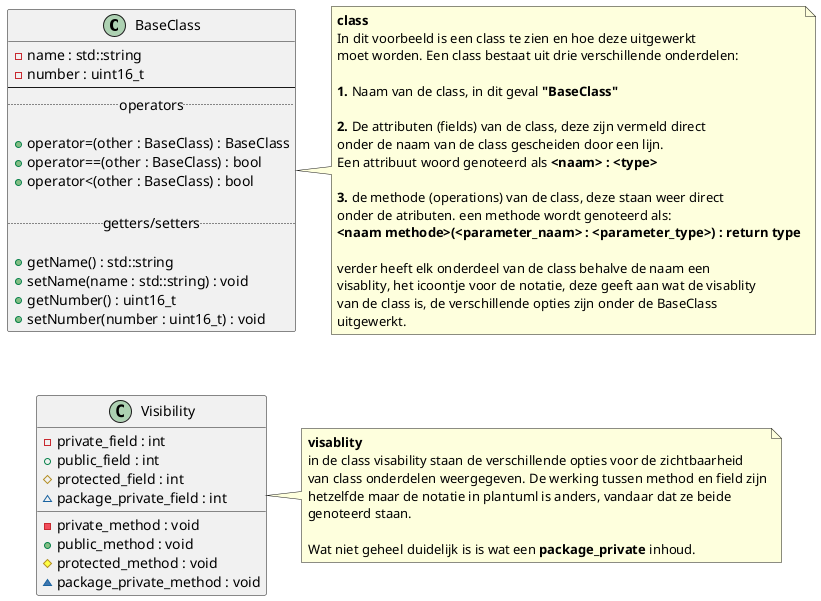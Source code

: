@startuml
'https://plantuml.com/class-diagram

class class0 as "BaseClass"
{
    {field} - name : std::string
    {field} - number : uint16_t
    ---
    .. operators ..

    {method} + operator=(other : BaseClass) : BaseClass
    {method} + operator==(other : BaseClass) : bool
    {method} + operator<(other : BaseClass) : bool

    .. getters/setters ..

    {method} + getName() : std::string
    {method} + setName(name : std::string) : void
    {method} + getNumber() : uint16_t
    {method} + setNumber(number : uint16_t) : void
}

class class1 as "Visibility"
{
    {field} - private_field : int
    {field} + public_field : int
    {field} # protected_field : int
    {field} ~ package_private_field : int

    {method} - private_method : void
    {method} + public_method : void
    {method} # protected_method : void
    {method} ~ package_private_method : void
}

class0 -[hidden]-> class1

note right of class0
    **class**
    In dit voorbeeld is een class te zien en hoe deze uitgewerkt
    moet worden. Een class bestaat uit drie verschillende onderdelen:

    **1.** Naam van de class, in dit geval **"BaseClass"**

    **2.** De attributen (fields) van de class, deze zijn vermeld direct
    onder de naam van de class gescheiden door een lijn.
    Een attribuut woord genoteerd als **<naam> : <type> **

    **3.** de methode (operations) van de class, deze staan weer direct
    onder de atributen. een methode wordt genoteerd als:
    **<naam methode>(<parameter_naam> : <parameter_type>) : return type**

    verder heeft elk onderdeel van de class behalve de naam een
    visablity, het icoontje voor de notatie, deze geeft aan wat de visablity
    van de class is, de verschillende opties zijn onder de BaseClass
    uitgewerkt.
end note

note right of class1
    **visablity**
    in de class visability staan de verschillende opties voor de zichtbaarheid
    van class onderdelen weergegeven. De werking tussen method en field zijn
    hetzelfde maar de notatie in plantuml is anders, vandaar dat ze beide
    genoteerd staan.

    Wat niet geheel duidelijk is is wat een **package_private** inhoud.
end note
@enduml